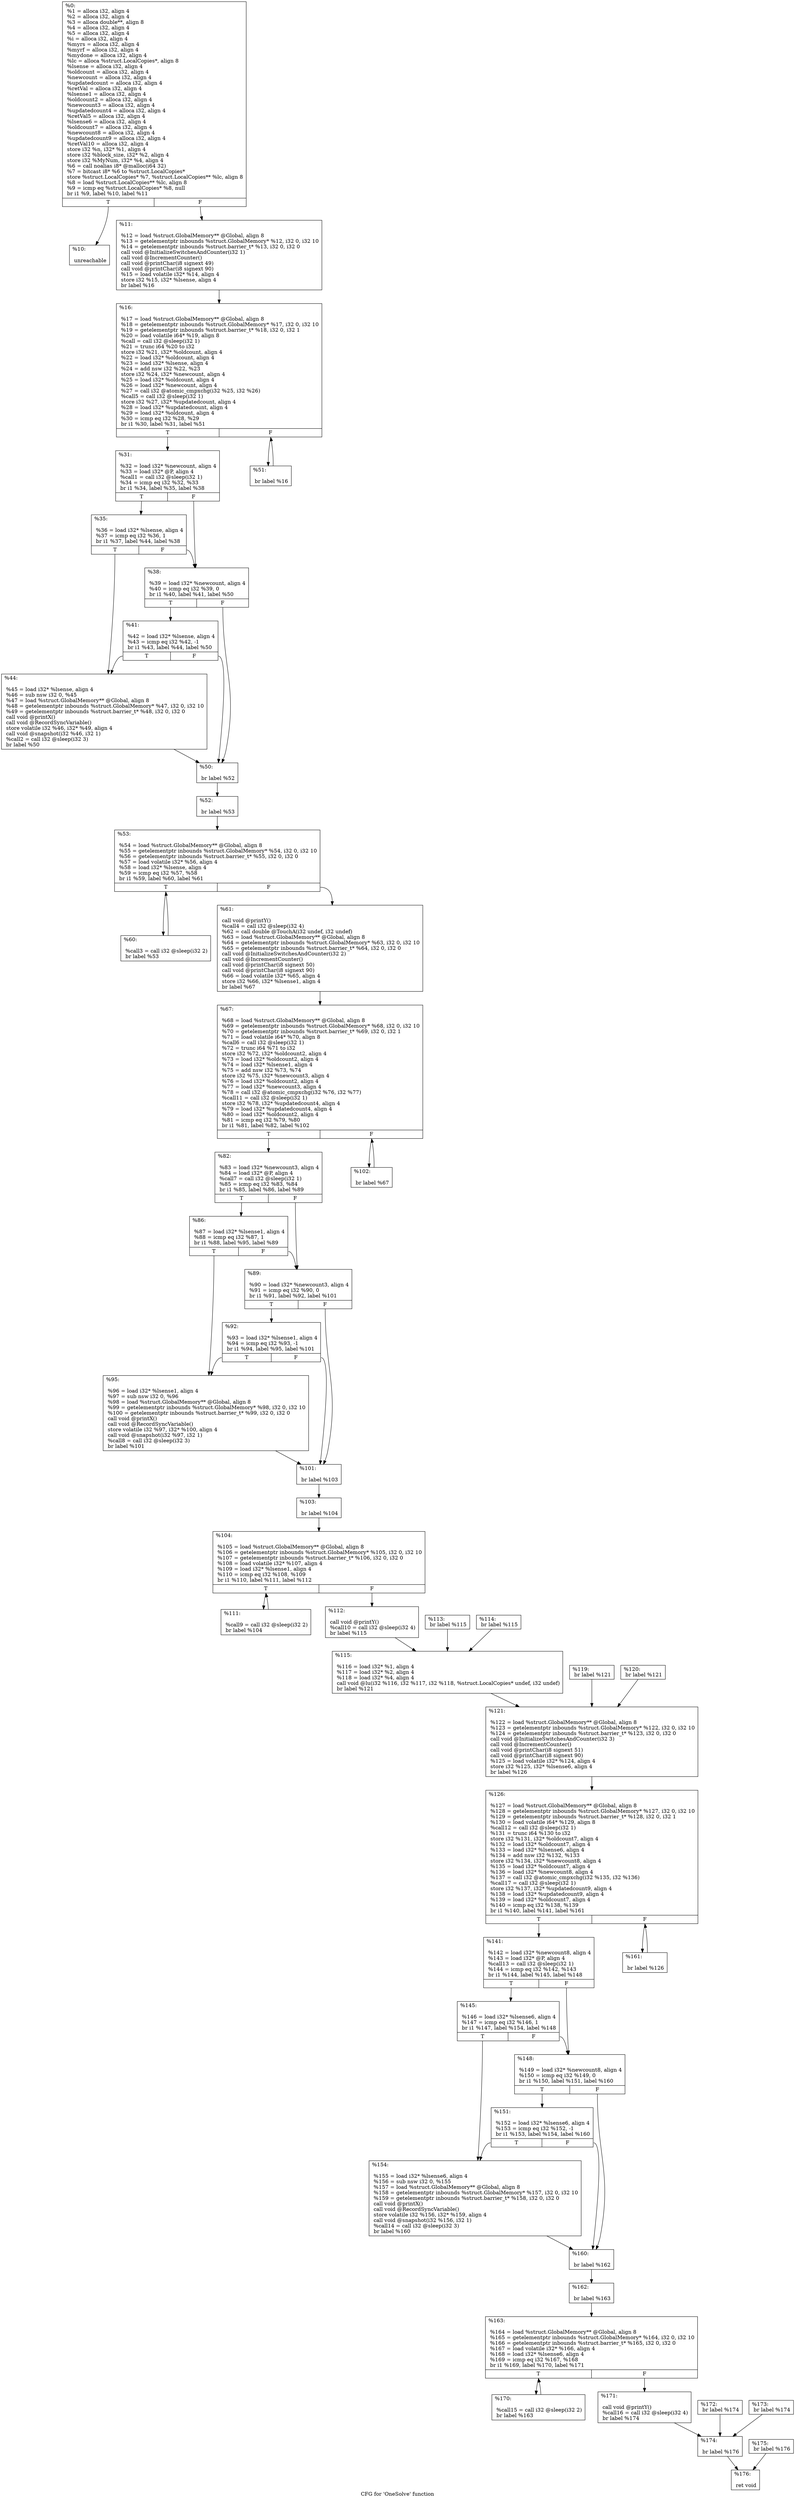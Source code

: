 digraph "CFG for 'OneSolve' function" {
	label="CFG for 'OneSolve' function";

	Node0x2ba9700 [shape=record,label="{%0:\l  %1 = alloca i32, align 4\l  %2 = alloca i32, align 4\l  %3 = alloca double**, align 8\l  %4 = alloca i32, align 4\l  %5 = alloca i32, align 4\l  %i = alloca i32, align 4\l  %myrs = alloca i32, align 4\l  %myrf = alloca i32, align 4\l  %mydone = alloca i32, align 4\l  %lc = alloca %struct.LocalCopies*, align 8\l  %lsense = alloca i32, align 4\l  %oldcount = alloca i32, align 4\l  %newcount = alloca i32, align 4\l  %updatedcount = alloca i32, align 4\l  %retVal = alloca i32, align 4\l  %lsense1 = alloca i32, align 4\l  %oldcount2 = alloca i32, align 4\l  %newcount3 = alloca i32, align 4\l  %updatedcount4 = alloca i32, align 4\l  %retVal5 = alloca i32, align 4\l  %lsense6 = alloca i32, align 4\l  %oldcount7 = alloca i32, align 4\l  %newcount8 = alloca i32, align 4\l  %updatedcount9 = alloca i32, align 4\l  %retVal10 = alloca i32, align 4\l  store i32 %n, i32* %1, align 4\l  store i32 %block_size, i32* %2, align 4\l  store i32 %MyNum, i32* %4, align 4\l  %6 = call noalias i8* @malloc(i64 32)\l  %7 = bitcast i8* %6 to %struct.LocalCopies*\l  store %struct.LocalCopies* %7, %struct.LocalCopies** %lc, align 8\l  %8 = load %struct.LocalCopies** %lc, align 8\l  %9 = icmp eq %struct.LocalCopies* %8, null\l  br i1 %9, label %10, label %11\l|{<s0>T|<s1>F}}"];
	Node0x2ba9700:s0 -> Node0x2ba9760;
	Node0x2ba9700:s1 -> Node0x2ba97c0;
	Node0x2ba9760 [shape=record,label="{%10:\l\l  unreachable\l}"];
	Node0x2ba97c0 [shape=record,label="{%11:\l\l  %12 = load %struct.GlobalMemory** @Global, align 8\l  %13 = getelementptr inbounds %struct.GlobalMemory* %12, i32 0, i32 10\l  %14 = getelementptr inbounds %struct.barrier_t* %13, i32 0, i32 0\l  call void @InitializeSwitchesAndCounter(i32 1)\l  call void @IncrementCounter()\l  call void @printChar(i8 signext 49)\l  call void @printChar(i8 signext 90)\l  %15 = load volatile i32* %14, align 4\l  store i32 %15, i32* %lsense, align 4\l  br label %16\l}"];
	Node0x2ba97c0 -> Node0x2ba9820;
	Node0x2ba9820 [shape=record,label="{%16:\l\l  %17 = load %struct.GlobalMemory** @Global, align 8\l  %18 = getelementptr inbounds %struct.GlobalMemory* %17, i32 0, i32 10\l  %19 = getelementptr inbounds %struct.barrier_t* %18, i32 0, i32 1\l  %20 = load volatile i64* %19, align 8\l  %call = call i32 @sleep(i32 1)\l  %21 = trunc i64 %20 to i32\l  store i32 %21, i32* %oldcount, align 4\l  %22 = load i32* %oldcount, align 4\l  %23 = load i32* %lsense, align 4\l  %24 = add nsw i32 %22, %23\l  store i32 %24, i32* %newcount, align 4\l  %25 = load i32* %oldcount, align 4\l  %26 = load i32* %newcount, align 4\l  %27 = call i32 @atomic_cmpxchg(i32 %25, i32 %26)\l  %call5 = call i32 @sleep(i32 1)\l  store i32 %27, i32* %updatedcount, align 4\l  %28 = load i32* %updatedcount, align 4\l  %29 = load i32* %oldcount, align 4\l  %30 = icmp eq i32 %28, %29\l  br i1 %30, label %31, label %51\l|{<s0>T|<s1>F}}"];
	Node0x2ba9820:s0 -> Node0x2ba9880;
	Node0x2ba9820:s1 -> Node0x2ba9ac0;
	Node0x2ba9880 [shape=record,label="{%31:\l\l  %32 = load i32* %newcount, align 4\l  %33 = load i32* @P, align 4\l  %call1 = call i32 @sleep(i32 1)\l  %34 = icmp eq i32 %32, %33\l  br i1 %34, label %35, label %38\l|{<s0>T|<s1>F}}"];
	Node0x2ba9880:s0 -> Node0x2ba98e0;
	Node0x2ba9880:s1 -> Node0x2ba9940;
	Node0x2ba98e0 [shape=record,label="{%35:\l\l  %36 = load i32* %lsense, align 4\l  %37 = icmp eq i32 %36, 1\l  br i1 %37, label %44, label %38\l|{<s0>T|<s1>F}}"];
	Node0x2ba98e0:s0 -> Node0x2ba9a00;
	Node0x2ba98e0:s1 -> Node0x2ba9940;
	Node0x2ba9940 [shape=record,label="{%38:\l\l  %39 = load i32* %newcount, align 4\l  %40 = icmp eq i32 %39, 0\l  br i1 %40, label %41, label %50\l|{<s0>T|<s1>F}}"];
	Node0x2ba9940:s0 -> Node0x2ba99a0;
	Node0x2ba9940:s1 -> Node0x2ba9a60;
	Node0x2ba99a0 [shape=record,label="{%41:\l\l  %42 = load i32* %lsense, align 4\l  %43 = icmp eq i32 %42, -1\l  br i1 %43, label %44, label %50\l|{<s0>T|<s1>F}}"];
	Node0x2ba99a0:s0 -> Node0x2ba9a00;
	Node0x2ba99a0:s1 -> Node0x2ba9a60;
	Node0x2ba9a00 [shape=record,label="{%44:\l\l  %45 = load i32* %lsense, align 4\l  %46 = sub nsw i32 0, %45\l  %47 = load %struct.GlobalMemory** @Global, align 8\l  %48 = getelementptr inbounds %struct.GlobalMemory* %47, i32 0, i32 10\l  %49 = getelementptr inbounds %struct.barrier_t* %48, i32 0, i32 0\l  call void @printX()\l  call void @RecordSyncVariable()\l  store volatile i32 %46, i32* %49, align 4\l  call void @snapshot(i32 %46, i32 1)\l  %call2 = call i32 @sleep(i32 3)\l  br label %50\l}"];
	Node0x2ba9a00 -> Node0x2ba9a60;
	Node0x2ba9a60 [shape=record,label="{%50:\l\l  br label %52\l}"];
	Node0x2ba9a60 -> Node0x2ba9b20;
	Node0x2ba9ac0 [shape=record,label="{%51:\l\l  br label %16\l}"];
	Node0x2ba9ac0 -> Node0x2ba9820;
	Node0x2ba9b20 [shape=record,label="{%52:\l\l  br label %53\l}"];
	Node0x2ba9b20 -> Node0x2ba9b80;
	Node0x2ba9b80 [shape=record,label="{%53:\l\l  %54 = load %struct.GlobalMemory** @Global, align 8\l  %55 = getelementptr inbounds %struct.GlobalMemory* %54, i32 0, i32 10\l  %56 = getelementptr inbounds %struct.barrier_t* %55, i32 0, i32 0\l  %57 = load volatile i32* %56, align 4\l  %58 = load i32* %lsense, align 4\l  %59 = icmp eq i32 %57, %58\l  br i1 %59, label %60, label %61\l|{<s0>T|<s1>F}}"];
	Node0x2ba9b80:s0 -> Node0x2ba9be0;
	Node0x2ba9b80:s1 -> Node0x2ba9c40;
	Node0x2ba9be0 [shape=record,label="{%60:\l\l  %call3 = call i32 @sleep(i32 2)\l  br label %53\l}"];
	Node0x2ba9be0 -> Node0x2ba9b80;
	Node0x2ba9c40 [shape=record,label="{%61:\l\l  call void @printY()\l  %call4 = call i32 @sleep(i32 4)\l  %62 = call double @TouchA(i32 undef, i32 undef)\l  %63 = load %struct.GlobalMemory** @Global, align 8\l  %64 = getelementptr inbounds %struct.GlobalMemory* %63, i32 0, i32 10\l  %65 = getelementptr inbounds %struct.barrier_t* %64, i32 0, i32 0\l  call void @InitializeSwitchesAndCounter(i32 2)\l  call void @IncrementCounter()\l  call void @printChar(i8 signext 50)\l  call void @printChar(i8 signext 90)\l  %66 = load volatile i32* %65, align 4\l  store i32 %66, i32* %lsense1, align 4\l  br label %67\l}"];
	Node0x2ba9c40 -> Node0x2ba9ca0;
	Node0x2ba9ca0 [shape=record,label="{%67:\l\l  %68 = load %struct.GlobalMemory** @Global, align 8\l  %69 = getelementptr inbounds %struct.GlobalMemory* %68, i32 0, i32 10\l  %70 = getelementptr inbounds %struct.barrier_t* %69, i32 0, i32 1\l  %71 = load volatile i64* %70, align 8\l  %call6 = call i32 @sleep(i32 1)\l  %72 = trunc i64 %71 to i32\l  store i32 %72, i32* %oldcount2, align 4\l  %73 = load i32* %oldcount2, align 4\l  %74 = load i32* %lsense1, align 4\l  %75 = add nsw i32 %73, %74\l  store i32 %75, i32* %newcount3, align 4\l  %76 = load i32* %oldcount2, align 4\l  %77 = load i32* %newcount3, align 4\l  %78 = call i32 @atomic_cmpxchg(i32 %76, i32 %77)\l  %call11 = call i32 @sleep(i32 1)\l  store i32 %78, i32* %updatedcount4, align 4\l  %79 = load i32* %updatedcount4, align 4\l  %80 = load i32* %oldcount2, align 4\l  %81 = icmp eq i32 %79, %80\l  br i1 %81, label %82, label %102\l|{<s0>T|<s1>F}}"];
	Node0x2ba9ca0:s0 -> Node0x2ba9d00;
	Node0x2ba9ca0:s1 -> Node0x2ba9f40;
	Node0x2ba9d00 [shape=record,label="{%82:\l\l  %83 = load i32* %newcount3, align 4\l  %84 = load i32* @P, align 4\l  %call7 = call i32 @sleep(i32 1)\l  %85 = icmp eq i32 %83, %84\l  br i1 %85, label %86, label %89\l|{<s0>T|<s1>F}}"];
	Node0x2ba9d00:s0 -> Node0x2ba9d60;
	Node0x2ba9d00:s1 -> Node0x2ba9dc0;
	Node0x2ba9d60 [shape=record,label="{%86:\l\l  %87 = load i32* %lsense1, align 4\l  %88 = icmp eq i32 %87, 1\l  br i1 %88, label %95, label %89\l|{<s0>T|<s1>F}}"];
	Node0x2ba9d60:s0 -> Node0x2ba9e80;
	Node0x2ba9d60:s1 -> Node0x2ba9dc0;
	Node0x2ba9dc0 [shape=record,label="{%89:\l\l  %90 = load i32* %newcount3, align 4\l  %91 = icmp eq i32 %90, 0\l  br i1 %91, label %92, label %101\l|{<s0>T|<s1>F}}"];
	Node0x2ba9dc0:s0 -> Node0x2ba9e20;
	Node0x2ba9dc0:s1 -> Node0x2ba9ee0;
	Node0x2ba9e20 [shape=record,label="{%92:\l\l  %93 = load i32* %lsense1, align 4\l  %94 = icmp eq i32 %93, -1\l  br i1 %94, label %95, label %101\l|{<s0>T|<s1>F}}"];
	Node0x2ba9e20:s0 -> Node0x2ba9e80;
	Node0x2ba9e20:s1 -> Node0x2ba9ee0;
	Node0x2ba9e80 [shape=record,label="{%95:\l\l  %96 = load i32* %lsense1, align 4\l  %97 = sub nsw i32 0, %96\l  %98 = load %struct.GlobalMemory** @Global, align 8\l  %99 = getelementptr inbounds %struct.GlobalMemory* %98, i32 0, i32 10\l  %100 = getelementptr inbounds %struct.barrier_t* %99, i32 0, i32 0\l  call void @printX()\l  call void @RecordSyncVariable()\l  store volatile i32 %97, i32* %100, align 4\l  call void @snapshot(i32 %97, i32 1)\l  %call8 = call i32 @sleep(i32 3)\l  br label %101\l}"];
	Node0x2ba9e80 -> Node0x2ba9ee0;
	Node0x2ba9ee0 [shape=record,label="{%101:\l\l  br label %103\l}"];
	Node0x2ba9ee0 -> Node0x2ba9fa0;
	Node0x2ba9f40 [shape=record,label="{%102:\l\l  br label %67\l}"];
	Node0x2ba9f40 -> Node0x2ba9ca0;
	Node0x2ba9fa0 [shape=record,label="{%103:\l\l  br label %104\l}"];
	Node0x2ba9fa0 -> Node0x2baa000;
	Node0x2baa000 [shape=record,label="{%104:\l\l  %105 = load %struct.GlobalMemory** @Global, align 8\l  %106 = getelementptr inbounds %struct.GlobalMemory* %105, i32 0, i32 10\l  %107 = getelementptr inbounds %struct.barrier_t* %106, i32 0, i32 0\l  %108 = load volatile i32* %107, align 4\l  %109 = load i32* %lsense1, align 4\l  %110 = icmp eq i32 %108, %109\l  br i1 %110, label %111, label %112\l|{<s0>T|<s1>F}}"];
	Node0x2baa000:s0 -> Node0x2baa060;
	Node0x2baa000:s1 -> Node0x2baa0c0;
	Node0x2baa060 [shape=record,label="{%111:\l\l  %call9 = call i32 @sleep(i32 2)\l  br label %104\l}"];
	Node0x2baa060 -> Node0x2baa000;
	Node0x2baa0c0 [shape=record,label="{%112:\l\l  call void @printY()\l  %call10 = call i32 @sleep(i32 4)\l  br label %115\l}"];
	Node0x2baa0c0 -> Node0x2baa1e0;
	Node0x2baa120 [shape=record,label="{%113:                                                  \l  br label %115\l}"];
	Node0x2baa120 -> Node0x2baa1e0;
	Node0x2baa180 [shape=record,label="{%114:                                                  \l  br label %115\l}"];
	Node0x2baa180 -> Node0x2baa1e0;
	Node0x2baa1e0 [shape=record,label="{%115:\l\l  %116 = load i32* %1, align 4\l  %117 = load i32* %2, align 4\l  %118 = load i32* %4, align 4\l  call void @lu(i32 %116, i32 %117, i32 %118, %struct.LocalCopies* undef, i32 undef)\l  br label %121\l}"];
	Node0x2baa1e0 -> Node0x2baa300;
	Node0x2baa240 [shape=record,label="{%119:                                                  \l  br label %121\l}"];
	Node0x2baa240 -> Node0x2baa300;
	Node0x2baa2a0 [shape=record,label="{%120:                                                  \l  br label %121\l}"];
	Node0x2baa2a0 -> Node0x2baa300;
	Node0x2baa300 [shape=record,label="{%121:\l\l  %122 = load %struct.GlobalMemory** @Global, align 8\l  %123 = getelementptr inbounds %struct.GlobalMemory* %122, i32 0, i32 10\l  %124 = getelementptr inbounds %struct.barrier_t* %123, i32 0, i32 0\l  call void @InitializeSwitchesAndCounter(i32 3)\l  call void @IncrementCounter()\l  call void @printChar(i8 signext 51)\l  call void @printChar(i8 signext 90)\l  %125 = load volatile i32* %124, align 4\l  store i32 %125, i32* %lsense6, align 4\l  br label %126\l}"];
	Node0x2baa300 -> Node0x2baa360;
	Node0x2baa360 [shape=record,label="{%126:\l\l  %127 = load %struct.GlobalMemory** @Global, align 8\l  %128 = getelementptr inbounds %struct.GlobalMemory* %127, i32 0, i32 10\l  %129 = getelementptr inbounds %struct.barrier_t* %128, i32 0, i32 1\l  %130 = load volatile i64* %129, align 8\l  %call12 = call i32 @sleep(i32 1)\l  %131 = trunc i64 %130 to i32\l  store i32 %131, i32* %oldcount7, align 4\l  %132 = load i32* %oldcount7, align 4\l  %133 = load i32* %lsense6, align 4\l  %134 = add nsw i32 %132, %133\l  store i32 %134, i32* %newcount8, align 4\l  %135 = load i32* %oldcount7, align 4\l  %136 = load i32* %newcount8, align 4\l  %137 = call i32 @atomic_cmpxchg(i32 %135, i32 %136)\l  %call17 = call i32 @sleep(i32 1)\l  store i32 %137, i32* %updatedcount9, align 4\l  %138 = load i32* %updatedcount9, align 4\l  %139 = load i32* %oldcount7, align 4\l  %140 = icmp eq i32 %138, %139\l  br i1 %140, label %141, label %161\l|{<s0>T|<s1>F}}"];
	Node0x2baa360:s0 -> Node0x2baa3c0;
	Node0x2baa360:s1 -> Node0x2baa600;
	Node0x2baa3c0 [shape=record,label="{%141:\l\l  %142 = load i32* %newcount8, align 4\l  %143 = load i32* @P, align 4\l  %call13 = call i32 @sleep(i32 1)\l  %144 = icmp eq i32 %142, %143\l  br i1 %144, label %145, label %148\l|{<s0>T|<s1>F}}"];
	Node0x2baa3c0:s0 -> Node0x2baa420;
	Node0x2baa3c0:s1 -> Node0x2baa480;
	Node0x2baa420 [shape=record,label="{%145:\l\l  %146 = load i32* %lsense6, align 4\l  %147 = icmp eq i32 %146, 1\l  br i1 %147, label %154, label %148\l|{<s0>T|<s1>F}}"];
	Node0x2baa420:s0 -> Node0x2baa540;
	Node0x2baa420:s1 -> Node0x2baa480;
	Node0x2baa480 [shape=record,label="{%148:\l\l  %149 = load i32* %newcount8, align 4\l  %150 = icmp eq i32 %149, 0\l  br i1 %150, label %151, label %160\l|{<s0>T|<s1>F}}"];
	Node0x2baa480:s0 -> Node0x2baa4e0;
	Node0x2baa480:s1 -> Node0x2baa5a0;
	Node0x2baa4e0 [shape=record,label="{%151:\l\l  %152 = load i32* %lsense6, align 4\l  %153 = icmp eq i32 %152, -1\l  br i1 %153, label %154, label %160\l|{<s0>T|<s1>F}}"];
	Node0x2baa4e0:s0 -> Node0x2baa540;
	Node0x2baa4e0:s1 -> Node0x2baa5a0;
	Node0x2baa540 [shape=record,label="{%154:\l\l  %155 = load i32* %lsense6, align 4\l  %156 = sub nsw i32 0, %155\l  %157 = load %struct.GlobalMemory** @Global, align 8\l  %158 = getelementptr inbounds %struct.GlobalMemory* %157, i32 0, i32 10\l  %159 = getelementptr inbounds %struct.barrier_t* %158, i32 0, i32 0\l  call void @printX()\l  call void @RecordSyncVariable()\l  store volatile i32 %156, i32* %159, align 4\l  call void @snapshot(i32 %156, i32 1)\l  %call14 = call i32 @sleep(i32 3)\l  br label %160\l}"];
	Node0x2baa540 -> Node0x2baa5a0;
	Node0x2baa5a0 [shape=record,label="{%160:\l\l  br label %162\l}"];
	Node0x2baa5a0 -> Node0x2baa660;
	Node0x2baa600 [shape=record,label="{%161:\l\l  br label %126\l}"];
	Node0x2baa600 -> Node0x2baa360;
	Node0x2baa660 [shape=record,label="{%162:\l\l  br label %163\l}"];
	Node0x2baa660 -> Node0x2baa6c0;
	Node0x2baa6c0 [shape=record,label="{%163:\l\l  %164 = load %struct.GlobalMemory** @Global, align 8\l  %165 = getelementptr inbounds %struct.GlobalMemory* %164, i32 0, i32 10\l  %166 = getelementptr inbounds %struct.barrier_t* %165, i32 0, i32 0\l  %167 = load volatile i32* %166, align 4\l  %168 = load i32* %lsense6, align 4\l  %169 = icmp eq i32 %167, %168\l  br i1 %169, label %170, label %171\l|{<s0>T|<s1>F}}"];
	Node0x2baa6c0:s0 -> Node0x2baa720;
	Node0x2baa6c0:s1 -> Node0x2baa780;
	Node0x2baa720 [shape=record,label="{%170:\l\l  %call15 = call i32 @sleep(i32 2)\l  br label %163\l}"];
	Node0x2baa720 -> Node0x2baa6c0;
	Node0x2baa780 [shape=record,label="{%171:\l\l  call void @printY()\l  %call16 = call i32 @sleep(i32 4)\l  br label %174\l}"];
	Node0x2baa780 -> Node0x2baa8a0;
	Node0x2baa7e0 [shape=record,label="{%172:                                                  \l  br label %174\l}"];
	Node0x2baa7e0 -> Node0x2baa8a0;
	Node0x2baa840 [shape=record,label="{%173:                                                  \l  br label %174\l}"];
	Node0x2baa840 -> Node0x2baa8a0;
	Node0x2baa8a0 [shape=record,label="{%174:\l\l  br label %176\l}"];
	Node0x2baa8a0 -> Node0x2baa960;
	Node0x2baa900 [shape=record,label="{%175:                                                  \l  br label %176\l}"];
	Node0x2baa900 -> Node0x2baa960;
	Node0x2baa960 [shape=record,label="{%176:\l\l  ret void\l}"];
}
